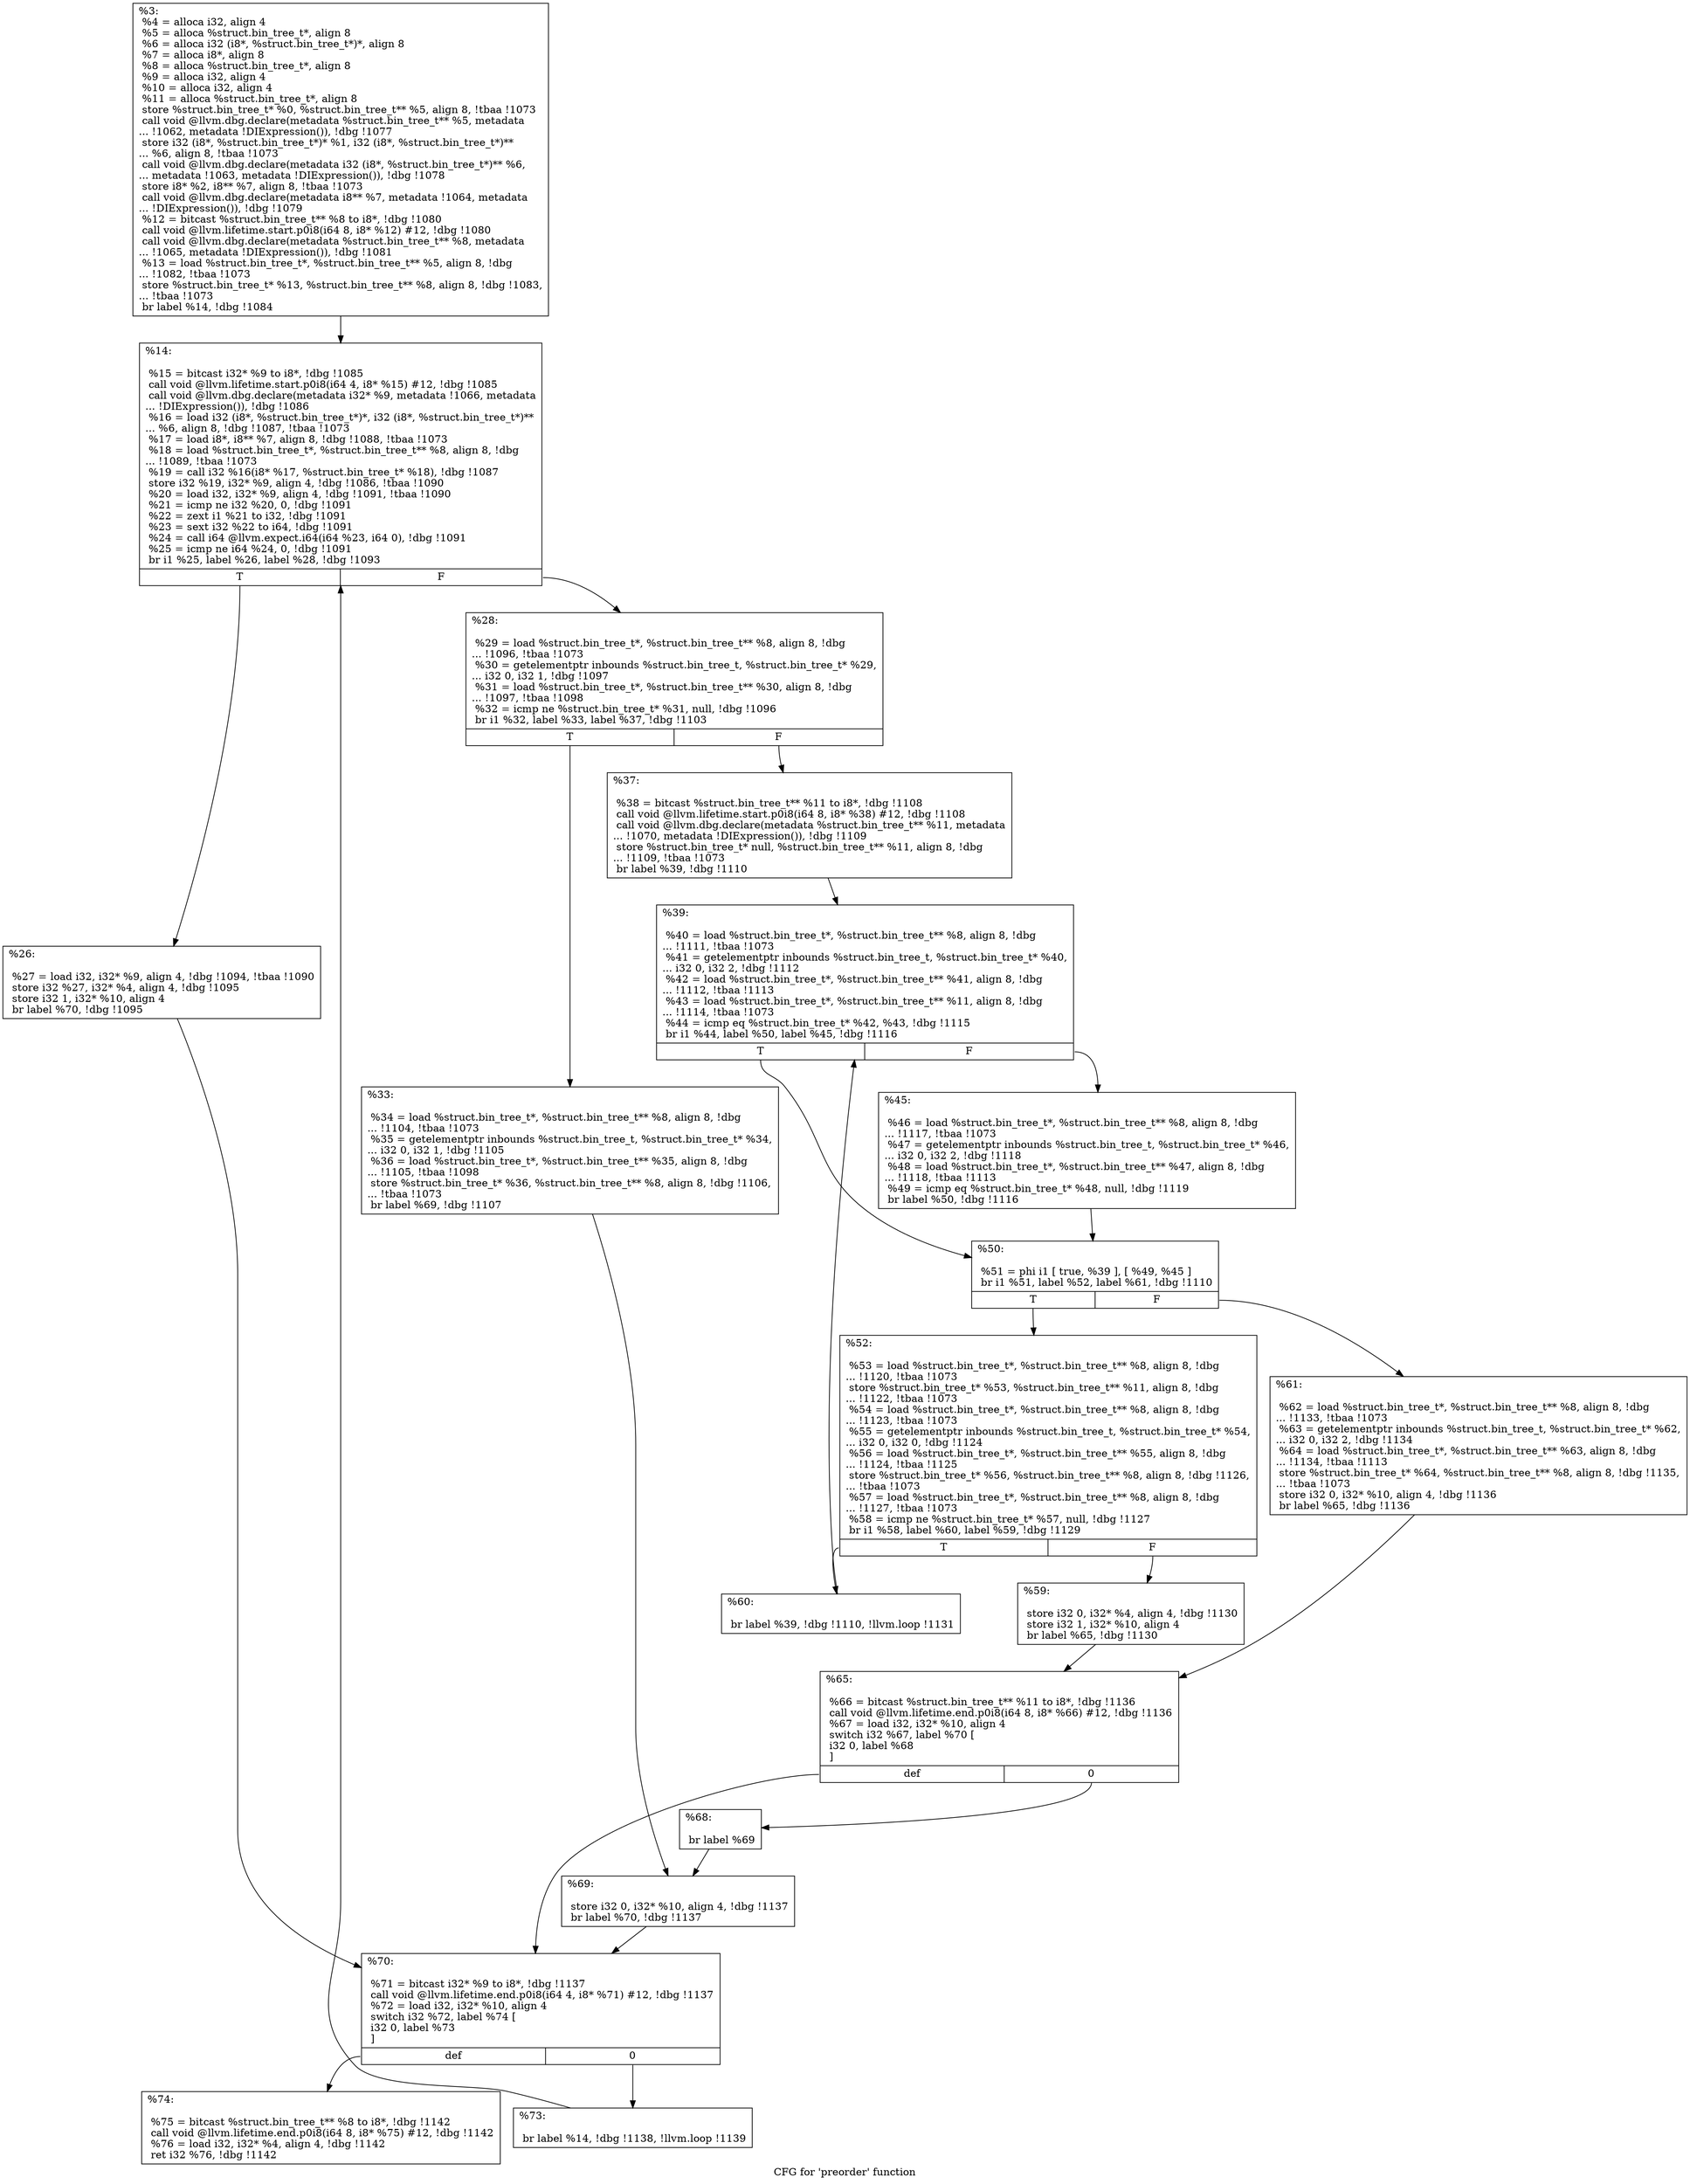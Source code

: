 digraph "CFG for 'preorder' function" {
	label="CFG for 'preorder' function";

	Node0xb2fa10 [shape=record,label="{%3:\l  %4 = alloca i32, align 4\l  %5 = alloca %struct.bin_tree_t*, align 8\l  %6 = alloca i32 (i8*, %struct.bin_tree_t*)*, align 8\l  %7 = alloca i8*, align 8\l  %8 = alloca %struct.bin_tree_t*, align 8\l  %9 = alloca i32, align 4\l  %10 = alloca i32, align 4\l  %11 = alloca %struct.bin_tree_t*, align 8\l  store %struct.bin_tree_t* %0, %struct.bin_tree_t** %5, align 8, !tbaa !1073\l  call void @llvm.dbg.declare(metadata %struct.bin_tree_t** %5, metadata\l... !1062, metadata !DIExpression()), !dbg !1077\l  store i32 (i8*, %struct.bin_tree_t*)* %1, i32 (i8*, %struct.bin_tree_t*)**\l... %6, align 8, !tbaa !1073\l  call void @llvm.dbg.declare(metadata i32 (i8*, %struct.bin_tree_t*)** %6,\l... metadata !1063, metadata !DIExpression()), !dbg !1078\l  store i8* %2, i8** %7, align 8, !tbaa !1073\l  call void @llvm.dbg.declare(metadata i8** %7, metadata !1064, metadata\l... !DIExpression()), !dbg !1079\l  %12 = bitcast %struct.bin_tree_t** %8 to i8*, !dbg !1080\l  call void @llvm.lifetime.start.p0i8(i64 8, i8* %12) #12, !dbg !1080\l  call void @llvm.dbg.declare(metadata %struct.bin_tree_t** %8, metadata\l... !1065, metadata !DIExpression()), !dbg !1081\l  %13 = load %struct.bin_tree_t*, %struct.bin_tree_t** %5, align 8, !dbg\l... !1082, !tbaa !1073\l  store %struct.bin_tree_t* %13, %struct.bin_tree_t** %8, align 8, !dbg !1083,\l... !tbaa !1073\l  br label %14, !dbg !1084\l}"];
	Node0xb2fa10 -> Node0xa2bdf0;
	Node0xa2bdf0 [shape=record,label="{%14:\l\l  %15 = bitcast i32* %9 to i8*, !dbg !1085\l  call void @llvm.lifetime.start.p0i8(i64 4, i8* %15) #12, !dbg !1085\l  call void @llvm.dbg.declare(metadata i32* %9, metadata !1066, metadata\l... !DIExpression()), !dbg !1086\l  %16 = load i32 (i8*, %struct.bin_tree_t*)*, i32 (i8*, %struct.bin_tree_t*)**\l... %6, align 8, !dbg !1087, !tbaa !1073\l  %17 = load i8*, i8** %7, align 8, !dbg !1088, !tbaa !1073\l  %18 = load %struct.bin_tree_t*, %struct.bin_tree_t** %8, align 8, !dbg\l... !1089, !tbaa !1073\l  %19 = call i32 %16(i8* %17, %struct.bin_tree_t* %18), !dbg !1087\l  store i32 %19, i32* %9, align 4, !dbg !1086, !tbaa !1090\l  %20 = load i32, i32* %9, align 4, !dbg !1091, !tbaa !1090\l  %21 = icmp ne i32 %20, 0, !dbg !1091\l  %22 = zext i1 %21 to i32, !dbg !1091\l  %23 = sext i32 %22 to i64, !dbg !1091\l  %24 = call i64 @llvm.expect.i64(i64 %23, i64 0), !dbg !1091\l  %25 = icmp ne i64 %24, 0, !dbg !1091\l  br i1 %25, label %26, label %28, !dbg !1093\l|{<s0>T|<s1>F}}"];
	Node0xa2bdf0:s0 -> Node0xa2be40;
	Node0xa2bdf0:s1 -> Node0xa2be90;
	Node0xa2be40 [shape=record,label="{%26:\l\l  %27 = load i32, i32* %9, align 4, !dbg !1094, !tbaa !1090\l  store i32 %27, i32* %4, align 4, !dbg !1095\l  store i32 1, i32* %10, align 4\l  br label %70, !dbg !1095\l}"];
	Node0xa2be40 -> Node0xa2c2a0;
	Node0xa2be90 [shape=record,label="{%28:\l\l  %29 = load %struct.bin_tree_t*, %struct.bin_tree_t** %8, align 8, !dbg\l... !1096, !tbaa !1073\l  %30 = getelementptr inbounds %struct.bin_tree_t, %struct.bin_tree_t* %29,\l... i32 0, i32 1, !dbg !1097\l  %31 = load %struct.bin_tree_t*, %struct.bin_tree_t** %30, align 8, !dbg\l... !1097, !tbaa !1098\l  %32 = icmp ne %struct.bin_tree_t* %31, null, !dbg !1096\l  br i1 %32, label %33, label %37, !dbg !1103\l|{<s0>T|<s1>F}}"];
	Node0xa2be90:s0 -> Node0xa2bee0;
	Node0xa2be90:s1 -> Node0xa2bf30;
	Node0xa2bee0 [shape=record,label="{%33:\l\l  %34 = load %struct.bin_tree_t*, %struct.bin_tree_t** %8, align 8, !dbg\l... !1104, !tbaa !1073\l  %35 = getelementptr inbounds %struct.bin_tree_t, %struct.bin_tree_t* %34,\l... i32 0, i32 1, !dbg !1105\l  %36 = load %struct.bin_tree_t*, %struct.bin_tree_t** %35, align 8, !dbg\l... !1105, !tbaa !1098\l  store %struct.bin_tree_t* %36, %struct.bin_tree_t** %8, align 8, !dbg !1106,\l... !tbaa !1073\l  br label %69, !dbg !1107\l}"];
	Node0xa2bee0 -> Node0xa2c250;
	Node0xa2bf30 [shape=record,label="{%37:\l\l  %38 = bitcast %struct.bin_tree_t** %11 to i8*, !dbg !1108\l  call void @llvm.lifetime.start.p0i8(i64 8, i8* %38) #12, !dbg !1108\l  call void @llvm.dbg.declare(metadata %struct.bin_tree_t** %11, metadata\l... !1070, metadata !DIExpression()), !dbg !1109\l  store %struct.bin_tree_t* null, %struct.bin_tree_t** %11, align 8, !dbg\l... !1109, !tbaa !1073\l  br label %39, !dbg !1110\l}"];
	Node0xa2bf30 -> Node0xa2bf80;
	Node0xa2bf80 [shape=record,label="{%39:\l\l  %40 = load %struct.bin_tree_t*, %struct.bin_tree_t** %8, align 8, !dbg\l... !1111, !tbaa !1073\l  %41 = getelementptr inbounds %struct.bin_tree_t, %struct.bin_tree_t* %40,\l... i32 0, i32 2, !dbg !1112\l  %42 = load %struct.bin_tree_t*, %struct.bin_tree_t** %41, align 8, !dbg\l... !1112, !tbaa !1113\l  %43 = load %struct.bin_tree_t*, %struct.bin_tree_t** %11, align 8, !dbg\l... !1114, !tbaa !1073\l  %44 = icmp eq %struct.bin_tree_t* %42, %43, !dbg !1115\l  br i1 %44, label %50, label %45, !dbg !1116\l|{<s0>T|<s1>F}}"];
	Node0xa2bf80:s0 -> Node0xa2c020;
	Node0xa2bf80:s1 -> Node0xa2bfd0;
	Node0xa2bfd0 [shape=record,label="{%45:\l\l  %46 = load %struct.bin_tree_t*, %struct.bin_tree_t** %8, align 8, !dbg\l... !1117, !tbaa !1073\l  %47 = getelementptr inbounds %struct.bin_tree_t, %struct.bin_tree_t* %46,\l... i32 0, i32 2, !dbg !1118\l  %48 = load %struct.bin_tree_t*, %struct.bin_tree_t** %47, align 8, !dbg\l... !1118, !tbaa !1113\l  %49 = icmp eq %struct.bin_tree_t* %48, null, !dbg !1119\l  br label %50, !dbg !1116\l}"];
	Node0xa2bfd0 -> Node0xa2c020;
	Node0xa2c020 [shape=record,label="{%50:\l\l  %51 = phi i1 [ true, %39 ], [ %49, %45 ]\l  br i1 %51, label %52, label %61, !dbg !1110\l|{<s0>T|<s1>F}}"];
	Node0xa2c020:s0 -> Node0xa2c070;
	Node0xa2c020:s1 -> Node0xa2c160;
	Node0xa2c070 [shape=record,label="{%52:\l\l  %53 = load %struct.bin_tree_t*, %struct.bin_tree_t** %8, align 8, !dbg\l... !1120, !tbaa !1073\l  store %struct.bin_tree_t* %53, %struct.bin_tree_t** %11, align 8, !dbg\l... !1122, !tbaa !1073\l  %54 = load %struct.bin_tree_t*, %struct.bin_tree_t** %8, align 8, !dbg\l... !1123, !tbaa !1073\l  %55 = getelementptr inbounds %struct.bin_tree_t, %struct.bin_tree_t* %54,\l... i32 0, i32 0, !dbg !1124\l  %56 = load %struct.bin_tree_t*, %struct.bin_tree_t** %55, align 8, !dbg\l... !1124, !tbaa !1125\l  store %struct.bin_tree_t* %56, %struct.bin_tree_t** %8, align 8, !dbg !1126,\l... !tbaa !1073\l  %57 = load %struct.bin_tree_t*, %struct.bin_tree_t** %8, align 8, !dbg\l... !1127, !tbaa !1073\l  %58 = icmp ne %struct.bin_tree_t* %57, null, !dbg !1127\l  br i1 %58, label %60, label %59, !dbg !1129\l|{<s0>T|<s1>F}}"];
	Node0xa2c070:s0 -> Node0xa2c110;
	Node0xa2c070:s1 -> Node0xa2c0c0;
	Node0xa2c0c0 [shape=record,label="{%59:\l\l  store i32 0, i32* %4, align 4, !dbg !1130\l  store i32 1, i32* %10, align 4\l  br label %65, !dbg !1130\l}"];
	Node0xa2c0c0 -> Node0xa2c1b0;
	Node0xa2c110 [shape=record,label="{%60:\l\l  br label %39, !dbg !1110, !llvm.loop !1131\l}"];
	Node0xa2c110 -> Node0xa2bf80;
	Node0xa2c160 [shape=record,label="{%61:\l\l  %62 = load %struct.bin_tree_t*, %struct.bin_tree_t** %8, align 8, !dbg\l... !1133, !tbaa !1073\l  %63 = getelementptr inbounds %struct.bin_tree_t, %struct.bin_tree_t* %62,\l... i32 0, i32 2, !dbg !1134\l  %64 = load %struct.bin_tree_t*, %struct.bin_tree_t** %63, align 8, !dbg\l... !1134, !tbaa !1113\l  store %struct.bin_tree_t* %64, %struct.bin_tree_t** %8, align 8, !dbg !1135,\l... !tbaa !1073\l  store i32 0, i32* %10, align 4, !dbg !1136\l  br label %65, !dbg !1136\l}"];
	Node0xa2c160 -> Node0xa2c1b0;
	Node0xa2c1b0 [shape=record,label="{%65:\l\l  %66 = bitcast %struct.bin_tree_t** %11 to i8*, !dbg !1136\l  call void @llvm.lifetime.end.p0i8(i64 8, i8* %66) #12, !dbg !1136\l  %67 = load i32, i32* %10, align 4\l  switch i32 %67, label %70 [\l    i32 0, label %68\l  ]\l|{<s0>def|<s1>0}}"];
	Node0xa2c1b0:s0 -> Node0xa2c2a0;
	Node0xa2c1b0:s1 -> Node0xa2c200;
	Node0xa2c200 [shape=record,label="{%68:\l\l  br label %69\l}"];
	Node0xa2c200 -> Node0xa2c250;
	Node0xa2c250 [shape=record,label="{%69:\l\l  store i32 0, i32* %10, align 4, !dbg !1137\l  br label %70, !dbg !1137\l}"];
	Node0xa2c250 -> Node0xa2c2a0;
	Node0xa2c2a0 [shape=record,label="{%70:\l\l  %71 = bitcast i32* %9 to i8*, !dbg !1137\l  call void @llvm.lifetime.end.p0i8(i64 4, i8* %71) #12, !dbg !1137\l  %72 = load i32, i32* %10, align 4\l  switch i32 %72, label %74 [\l    i32 0, label %73\l  ]\l|{<s0>def|<s1>0}}"];
	Node0xa2c2a0:s0 -> Node0xa2c340;
	Node0xa2c2a0:s1 -> Node0xa2c2f0;
	Node0xa2c2f0 [shape=record,label="{%73:\l\l  br label %14, !dbg !1138, !llvm.loop !1139\l}"];
	Node0xa2c2f0 -> Node0xa2bdf0;
	Node0xa2c340 [shape=record,label="{%74:\l\l  %75 = bitcast %struct.bin_tree_t** %8 to i8*, !dbg !1142\l  call void @llvm.lifetime.end.p0i8(i64 8, i8* %75) #12, !dbg !1142\l  %76 = load i32, i32* %4, align 4, !dbg !1142\l  ret i32 %76, !dbg !1142\l}"];
}

